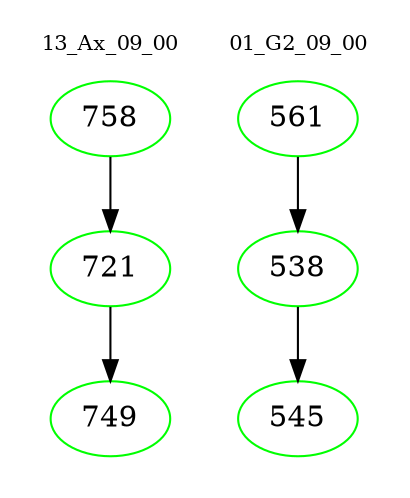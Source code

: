 digraph{
subgraph cluster_0 {
color = white
label = "13_Ax_09_00";
fontsize=10;
T0_758 [label="758", color="green"]
T0_758 -> T0_721 [color="black"]
T0_721 [label="721", color="green"]
T0_721 -> T0_749 [color="black"]
T0_749 [label="749", color="green"]
}
subgraph cluster_1 {
color = white
label = "01_G2_09_00";
fontsize=10;
T1_561 [label="561", color="green"]
T1_561 -> T1_538 [color="black"]
T1_538 [label="538", color="green"]
T1_538 -> T1_545 [color="black"]
T1_545 [label="545", color="green"]
}
}
